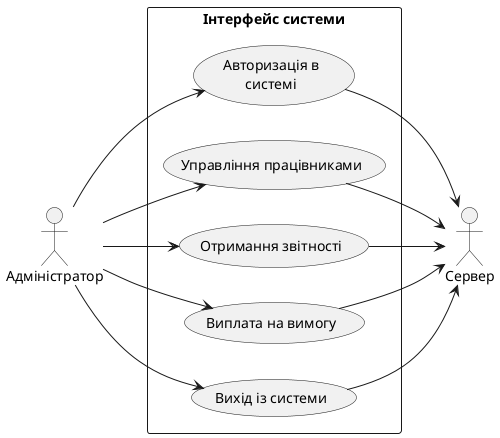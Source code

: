 @startuml
left to right direction
actor "Адміністратор" as admin
actor "Сервер" as server 
rectangle "Інтерфейс системи" {
  usecase "Авторизація в\nсистемі" as UC1
  usecase "Управління працівниками" as UC2
  usecase "Отримання звітності" as UC3

  usecase "Виплата на вимогу" as UC5
  usecase "Вихід із системи" as UC6
}
admin --> UC1
admin --> UC2
admin --> UC3
admin --> UC5
admin --> UC6

UC1 --> server
UC2 --> server
UC3 --> server
UC5 --> server
UC6 --> server

@enduml